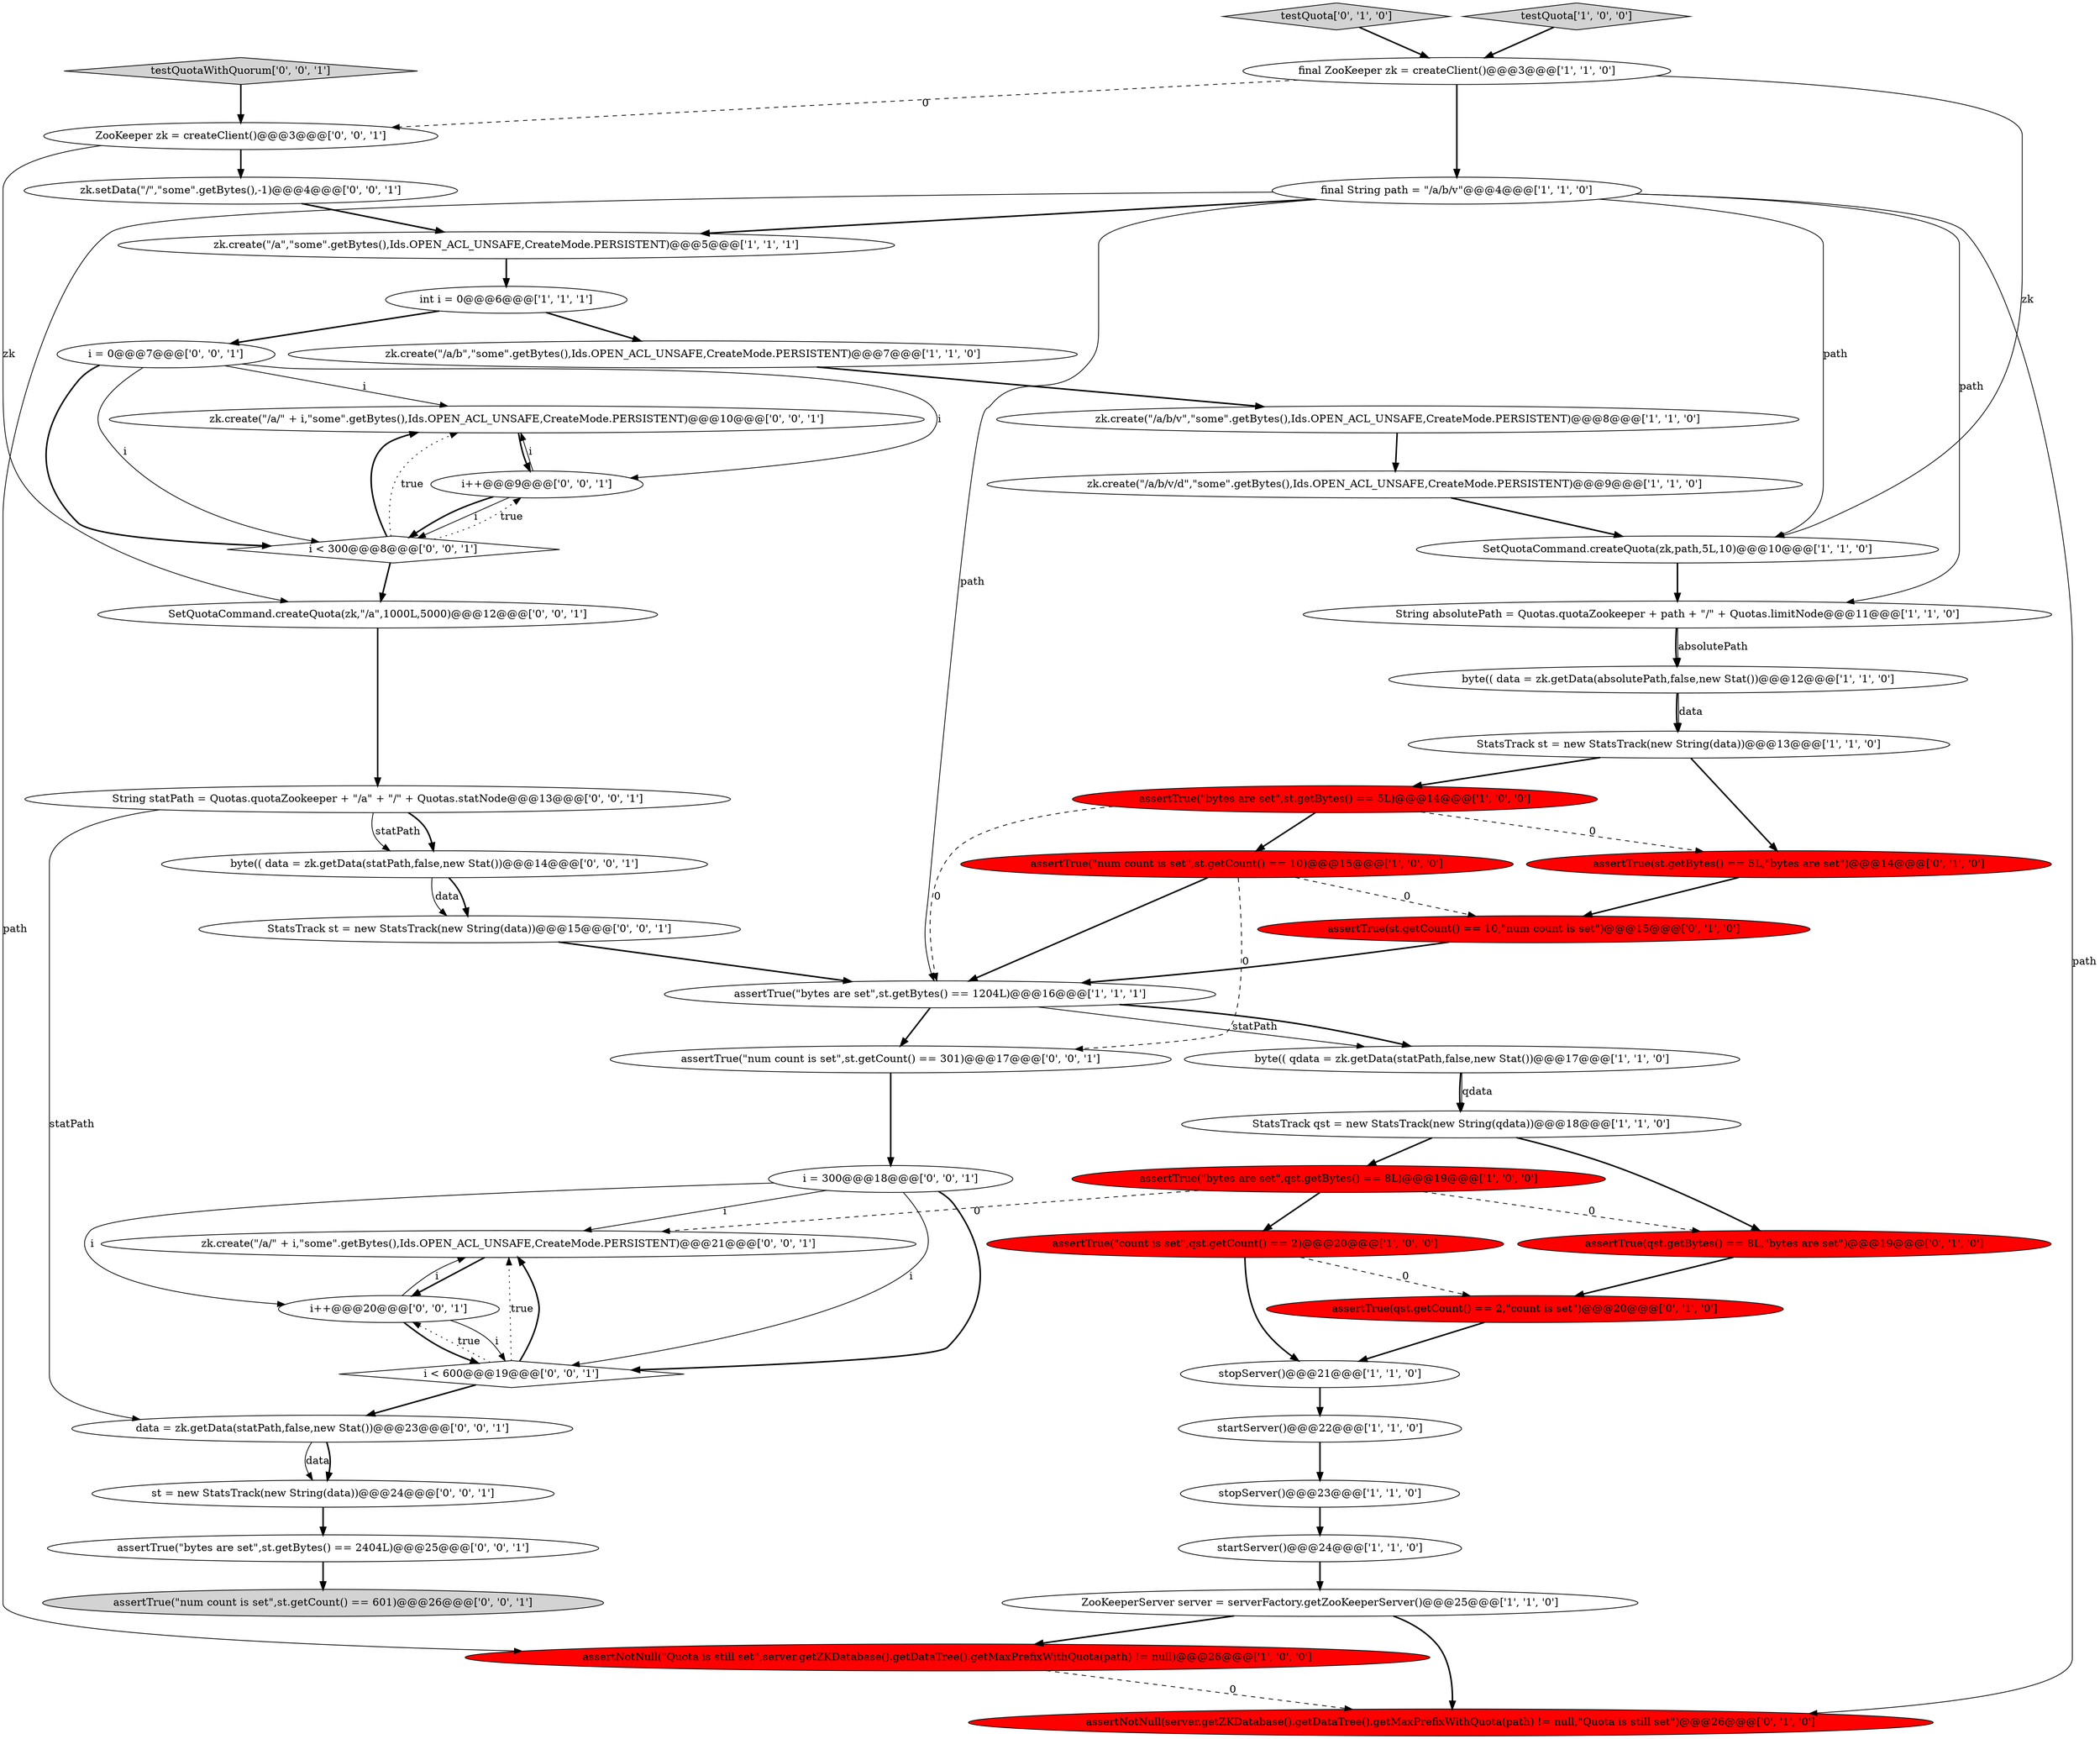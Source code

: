 digraph {
19 [style = filled, label = "stopServer()@@@23@@@['1', '1', '0']", fillcolor = white, shape = ellipse image = "AAA0AAABBB1BBB"];
20 [style = filled, label = "assertNotNull(\"Quota is still set\",server.getZKDatabase().getDataTree().getMaxPrefixWithQuota(path) != null)@@@26@@@['1', '0', '0']", fillcolor = red, shape = ellipse image = "AAA1AAABBB1BBB"];
49 [style = filled, label = "i = 0@@@7@@@['0', '0', '1']", fillcolor = white, shape = ellipse image = "AAA0AAABBB3BBB"];
11 [style = filled, label = "final ZooKeeper zk = createClient()@@@3@@@['1', '1', '0']", fillcolor = white, shape = ellipse image = "AAA0AAABBB1BBB"];
17 [style = filled, label = "SetQuotaCommand.createQuota(zk,path,5L,10)@@@10@@@['1', '1', '0']", fillcolor = white, shape = ellipse image = "AAA0AAABBB1BBB"];
23 [style = filled, label = "startServer()@@@24@@@['1', '1', '0']", fillcolor = white, shape = ellipse image = "AAA0AAABBB1BBB"];
44 [style = filled, label = "i < 600@@@19@@@['0', '0', '1']", fillcolor = white, shape = diamond image = "AAA0AAABBB3BBB"];
28 [style = filled, label = "assertNotNull(server.getZKDatabase().getDataTree().getMaxPrefixWithQuota(path) != null,\"Quota is still set\")@@@26@@@['0', '1', '0']", fillcolor = red, shape = ellipse image = "AAA1AAABBB2BBB"];
0 [style = filled, label = "assertTrue(\"bytes are set\",st.getBytes() == 5L)@@@14@@@['1', '0', '0']", fillcolor = red, shape = ellipse image = "AAA1AAABBB1BBB"];
10 [style = filled, label = "zk.create(\"/a/b/v/d\",\"some\".getBytes(),Ids.OPEN_ACL_UNSAFE,CreateMode.PERSISTENT)@@@9@@@['1', '1', '0']", fillcolor = white, shape = ellipse image = "AAA0AAABBB1BBB"];
21 [style = filled, label = "StatsTrack st = new StatsTrack(new String(data))@@@13@@@['1', '1', '0']", fillcolor = white, shape = ellipse image = "AAA0AAABBB1BBB"];
39 [style = filled, label = "zk.create(\"/a/\" + i,\"some\".getBytes(),Ids.OPEN_ACL_UNSAFE,CreateMode.PERSISTENT)@@@10@@@['0', '0', '1']", fillcolor = white, shape = ellipse image = "AAA0AAABBB3BBB"];
13 [style = filled, label = "zk.create(\"/a\",\"some\".getBytes(),Ids.OPEN_ACL_UNSAFE,CreateMode.PERSISTENT)@@@5@@@['1', '1', '1']", fillcolor = white, shape = ellipse image = "AAA0AAABBB1BBB"];
5 [style = filled, label = "zk.create(\"/a/b\",\"some\".getBytes(),Ids.OPEN_ACL_UNSAFE,CreateMode.PERSISTENT)@@@7@@@['1', '1', '0']", fillcolor = white, shape = ellipse image = "AAA0AAABBB1BBB"];
3 [style = filled, label = "ZooKeeperServer server = serverFactory.getZooKeeperServer()@@@25@@@['1', '1', '0']", fillcolor = white, shape = ellipse image = "AAA0AAABBB1BBB"];
42 [style = filled, label = "String statPath = Quotas.quotaZookeeper + \"/a\" + \"/\" + Quotas.statNode@@@13@@@['0', '0', '1']", fillcolor = white, shape = ellipse image = "AAA0AAABBB3BBB"];
37 [style = filled, label = "assertTrue(\"bytes are set\",st.getBytes() == 2404L)@@@25@@@['0', '0', '1']", fillcolor = white, shape = ellipse image = "AAA0AAABBB3BBB"];
48 [style = filled, label = "i++@@@20@@@['0', '0', '1']", fillcolor = white, shape = ellipse image = "AAA0AAABBB3BBB"];
2 [style = filled, label = "assertTrue(\"bytes are set\",st.getBytes() == 1204L)@@@16@@@['1', '1', '1']", fillcolor = white, shape = ellipse image = "AAA0AAABBB1BBB"];
14 [style = filled, label = "assertTrue(\"bytes are set\",qst.getBytes() == 8L)@@@19@@@['1', '0', '0']", fillcolor = red, shape = ellipse image = "AAA1AAABBB1BBB"];
7 [style = filled, label = "StatsTrack qst = new StatsTrack(new String(qdata))@@@18@@@['1', '1', '0']", fillcolor = white, shape = ellipse image = "AAA0AAABBB1BBB"];
26 [style = filled, label = "assertTrue(st.getBytes() == 5L,\"bytes are set\")@@@14@@@['0', '1', '0']", fillcolor = red, shape = ellipse image = "AAA1AAABBB2BBB"];
22 [style = filled, label = "byte(( qdata = zk.getData(statPath,false,new Stat())@@@17@@@['1', '1', '0']", fillcolor = white, shape = ellipse image = "AAA0AAABBB1BBB"];
8 [style = filled, label = "startServer()@@@22@@@['1', '1', '0']", fillcolor = white, shape = ellipse image = "AAA0AAABBB1BBB"];
25 [style = filled, label = "assertTrue(qst.getBytes() == 8L,\"bytes are set\")@@@19@@@['0', '1', '0']", fillcolor = red, shape = ellipse image = "AAA1AAABBB2BBB"];
47 [style = filled, label = "i = 300@@@18@@@['0', '0', '1']", fillcolor = white, shape = ellipse image = "AAA0AAABBB3BBB"];
16 [style = filled, label = "assertTrue(\"num count is set\",st.getCount() == 10)@@@15@@@['1', '0', '0']", fillcolor = red, shape = ellipse image = "AAA1AAABBB1BBB"];
32 [style = filled, label = "i < 300@@@8@@@['0', '0', '1']", fillcolor = white, shape = diamond image = "AAA0AAABBB3BBB"];
38 [style = filled, label = "data = zk.getData(statPath,false,new Stat())@@@23@@@['0', '0', '1']", fillcolor = white, shape = ellipse image = "AAA0AAABBB3BBB"];
29 [style = filled, label = "testQuota['0', '1', '0']", fillcolor = lightgray, shape = diamond image = "AAA0AAABBB2BBB"];
36 [style = filled, label = "st = new StatsTrack(new String(data))@@@24@@@['0', '0', '1']", fillcolor = white, shape = ellipse image = "AAA0AAABBB3BBB"];
15 [style = filled, label = "stopServer()@@@21@@@['1', '1', '0']", fillcolor = white, shape = ellipse image = "AAA0AAABBB1BBB"];
45 [style = filled, label = "ZooKeeper zk = createClient()@@@3@@@['0', '0', '1']", fillcolor = white, shape = ellipse image = "AAA0AAABBB3BBB"];
43 [style = filled, label = "SetQuotaCommand.createQuota(zk,\"/a\",1000L,5000)@@@12@@@['0', '0', '1']", fillcolor = white, shape = ellipse image = "AAA0AAABBB3BBB"];
33 [style = filled, label = "i++@@@9@@@['0', '0', '1']", fillcolor = white, shape = ellipse image = "AAA0AAABBB3BBB"];
40 [style = filled, label = "zk.create(\"/a/\" + i,\"some\".getBytes(),Ids.OPEN_ACL_UNSAFE,CreateMode.PERSISTENT)@@@21@@@['0', '0', '1']", fillcolor = white, shape = ellipse image = "AAA0AAABBB3BBB"];
12 [style = filled, label = "String absolutePath = Quotas.quotaZookeeper + path + \"/\" + Quotas.limitNode@@@11@@@['1', '1', '0']", fillcolor = white, shape = ellipse image = "AAA0AAABBB1BBB"];
27 [style = filled, label = "assertTrue(st.getCount() == 10,\"num count is set\")@@@15@@@['0', '1', '0']", fillcolor = red, shape = ellipse image = "AAA1AAABBB2BBB"];
41 [style = filled, label = "zk.setData(\"/\",\"some\".getBytes(),-1)@@@4@@@['0', '0', '1']", fillcolor = white, shape = ellipse image = "AAA0AAABBB3BBB"];
34 [style = filled, label = "assertTrue(\"num count is set\",st.getCount() == 301)@@@17@@@['0', '0', '1']", fillcolor = white, shape = ellipse image = "AAA0AAABBB3BBB"];
50 [style = filled, label = "assertTrue(\"num count is set\",st.getCount() == 601)@@@26@@@['0', '0', '1']", fillcolor = lightgray, shape = ellipse image = "AAA0AAABBB3BBB"];
1 [style = filled, label = "byte(( data = zk.getData(absolutePath,false,new Stat())@@@12@@@['1', '1', '0']", fillcolor = white, shape = ellipse image = "AAA0AAABBB1BBB"];
4 [style = filled, label = "assertTrue(\"count is set\",qst.getCount() == 2)@@@20@@@['1', '0', '0']", fillcolor = red, shape = ellipse image = "AAA1AAABBB1BBB"];
31 [style = filled, label = "testQuotaWithQuorum['0', '0', '1']", fillcolor = lightgray, shape = diamond image = "AAA0AAABBB3BBB"];
6 [style = filled, label = "final String path = \"/a/b/v\"@@@4@@@['1', '1', '0']", fillcolor = white, shape = ellipse image = "AAA0AAABBB1BBB"];
24 [style = filled, label = "int i = 0@@@6@@@['1', '1', '1']", fillcolor = white, shape = ellipse image = "AAA0AAABBB1BBB"];
35 [style = filled, label = "StatsTrack st = new StatsTrack(new String(data))@@@15@@@['0', '0', '1']", fillcolor = white, shape = ellipse image = "AAA0AAABBB3BBB"];
18 [style = filled, label = "zk.create(\"/a/b/v\",\"some\".getBytes(),Ids.OPEN_ACL_UNSAFE,CreateMode.PERSISTENT)@@@8@@@['1', '1', '0']", fillcolor = white, shape = ellipse image = "AAA0AAABBB1BBB"];
9 [style = filled, label = "testQuota['1', '0', '0']", fillcolor = lightgray, shape = diamond image = "AAA0AAABBB1BBB"];
30 [style = filled, label = "assertTrue(qst.getCount() == 2,\"count is set\")@@@20@@@['0', '1', '0']", fillcolor = red, shape = ellipse image = "AAA1AAABBB2BBB"];
46 [style = filled, label = "byte(( data = zk.getData(statPath,false,new Stat())@@@14@@@['0', '0', '1']", fillcolor = white, shape = ellipse image = "AAA0AAABBB3BBB"];
33->39 [style = solid, label="i"];
46->35 [style = solid, label="data"];
9->11 [style = bold, label=""];
6->12 [style = solid, label="path"];
16->27 [style = dashed, label="0"];
49->33 [style = solid, label="i"];
14->25 [style = dashed, label="0"];
25->30 [style = bold, label=""];
4->15 [style = bold, label=""];
43->42 [style = bold, label=""];
4->30 [style = dashed, label="0"];
10->17 [style = bold, label=""];
6->17 [style = solid, label="path"];
7->14 [style = bold, label=""];
21->26 [style = bold, label=""];
24->49 [style = bold, label=""];
6->28 [style = solid, label="path"];
1->21 [style = bold, label=""];
44->40 [style = dotted, label="true"];
41->13 [style = bold, label=""];
27->2 [style = bold, label=""];
45->41 [style = bold, label=""];
44->48 [style = dotted, label="true"];
38->36 [style = solid, label="data"];
42->46 [style = bold, label=""];
21->0 [style = bold, label=""];
48->44 [style = solid, label="i"];
34->47 [style = bold, label=""];
2->34 [style = bold, label=""];
33->32 [style = solid, label="i"];
23->3 [style = bold, label=""];
48->44 [style = bold, label=""];
12->1 [style = bold, label=""];
22->7 [style = bold, label=""];
44->38 [style = bold, label=""];
1->21 [style = solid, label="data"];
24->5 [style = bold, label=""];
49->32 [style = bold, label=""];
42->38 [style = solid, label="statPath"];
16->34 [style = dashed, label="0"];
26->27 [style = bold, label=""];
47->48 [style = solid, label="i"];
47->44 [style = bold, label=""];
36->37 [style = bold, label=""];
47->40 [style = solid, label="i"];
29->11 [style = bold, label=""];
14->40 [style = dashed, label="0"];
30->15 [style = bold, label=""];
14->4 [style = bold, label=""];
22->7 [style = solid, label="qdata"];
0->16 [style = bold, label=""];
11->17 [style = solid, label="zk"];
13->24 [style = bold, label=""];
35->2 [style = bold, label=""];
0->26 [style = dashed, label="0"];
5->18 [style = bold, label=""];
49->39 [style = solid, label="i"];
32->33 [style = dotted, label="true"];
39->33 [style = bold, label=""];
12->1 [style = solid, label="absolutePath"];
45->43 [style = solid, label="zk"];
3->28 [style = bold, label=""];
17->12 [style = bold, label=""];
18->10 [style = bold, label=""];
6->13 [style = bold, label=""];
2->22 [style = solid, label="statPath"];
46->35 [style = bold, label=""];
33->32 [style = bold, label=""];
32->39 [style = bold, label=""];
6->2 [style = solid, label="path"];
15->8 [style = bold, label=""];
40->48 [style = bold, label=""];
32->39 [style = dotted, label="true"];
47->44 [style = solid, label="i"];
8->19 [style = bold, label=""];
48->40 [style = solid, label="i"];
11->6 [style = bold, label=""];
20->28 [style = dashed, label="0"];
44->40 [style = bold, label=""];
38->36 [style = bold, label=""];
32->43 [style = bold, label=""];
16->2 [style = bold, label=""];
6->20 [style = solid, label="path"];
3->20 [style = bold, label=""];
19->23 [style = bold, label=""];
0->2 [style = dashed, label="0"];
7->25 [style = bold, label=""];
49->32 [style = solid, label="i"];
2->22 [style = bold, label=""];
42->46 [style = solid, label="statPath"];
31->45 [style = bold, label=""];
37->50 [style = bold, label=""];
11->45 [style = dashed, label="0"];
}
